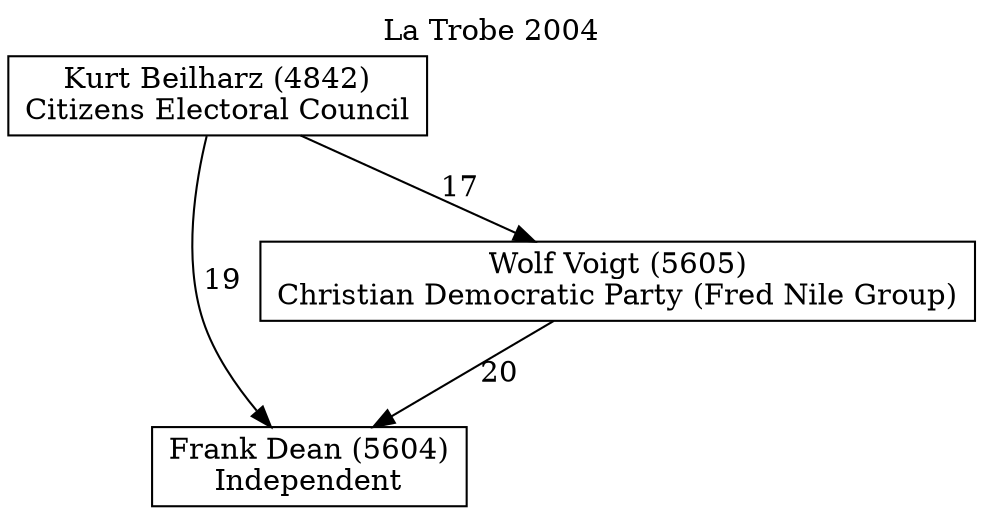 // House preference flow
digraph "Frank Dean (5604)_La Trobe_2004" {
	graph [label="La Trobe 2004" labelloc=t mclimit=10]
	node [shape=box]
	"Frank Dean (5604)" [label="Frank Dean (5604)
Independent"]
	"Wolf Voigt (5605)" [label="Wolf Voigt (5605)
Christian Democratic Party (Fred Nile Group)"]
	"Kurt Beilharz (4842)" [label="Kurt Beilharz (4842)
Citizens Electoral Council"]
	"Wolf Voigt (5605)" -> "Frank Dean (5604)" [label=20]
	"Kurt Beilharz (4842)" -> "Wolf Voigt (5605)" [label=17]
	"Kurt Beilharz (4842)" -> "Frank Dean (5604)" [label=19]
}
